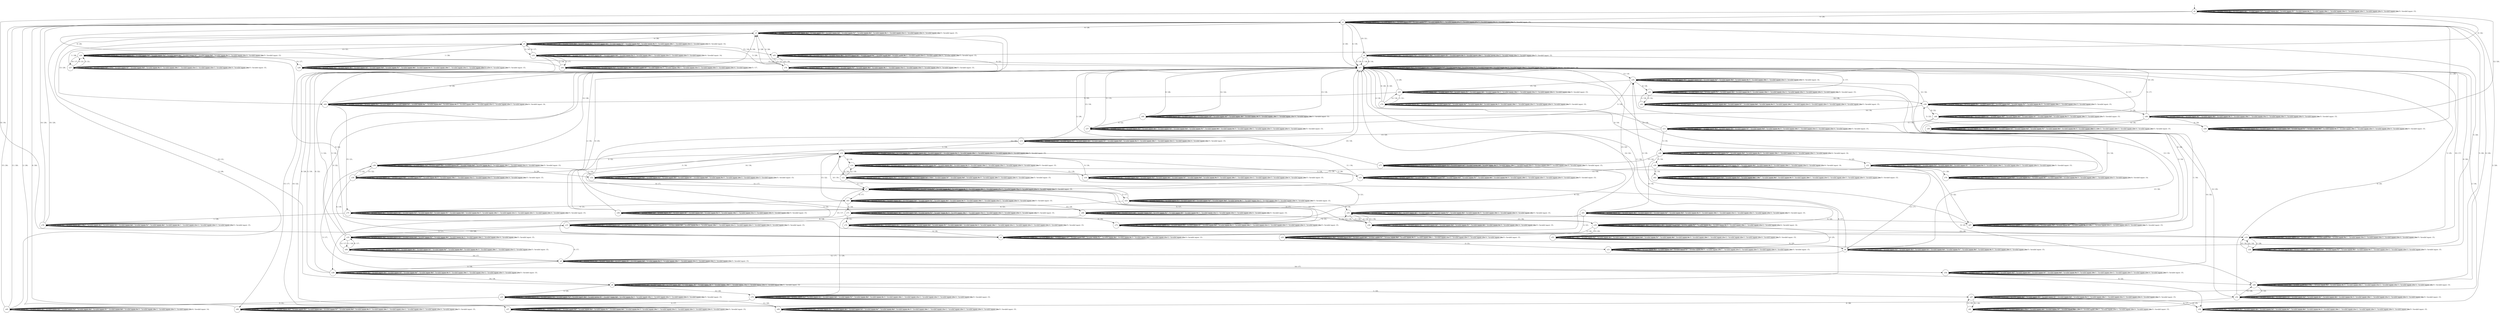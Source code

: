digraph g {
__start0 [label="" shape="none"];

	s0 [shape="circle" label="s0"];
	s1 [shape="circle" label="s1"];
	s2 [shape="circle" label="s2"];
	s3 [shape="circle" label="s3"];
	s4 [shape="circle" label="s4"];
	s5 [shape="circle" label="s5"];
	s6 [shape="circle" label="s6"];
	s7 [shape="circle" label="s7"];
	s8 [shape="circle" label="s8"];
	s9 [shape="circle" label="s9"];
	s10 [shape="circle" label="s10"];
	s11 [shape="circle" label="s11"];
	s12 [shape="circle" label="s12"];
	s13 [shape="circle" label="s13"];
	s14 [shape="circle" label="s14"];
	s15 [shape="circle" label="s15"];
	s16 [shape="circle" label="s16"];
	s17 [shape="circle" label="s17"];
	s18 [shape="circle" label="s18"];
	s19 [shape="circle" label="s19"];
	s20 [shape="circle" label="s20"];
	s21 [shape="circle" label="s21"];
	s22 [shape="circle" label="s22"];
	s23 [shape="circle" label="s23"];
	s24 [shape="circle" label="s24"];
	s25 [shape="circle" label="s25"];
	s26 [shape="circle" label="s26"];
	s27 [shape="circle" label="s27"];
	s28 [shape="circle" label="s28"];
	s29 [shape="circle" label="s29"];
	s30 [shape="circle" label="s30"];
	s31 [shape="circle" label="s31"];
	s32 [shape="circle" label="s32"];
	s33 [shape="circle" label="s33"];
	s34 [shape="circle" label="s34"];
	s35 [shape="circle" label="s35"];
	s36 [shape="circle" label="s36"];
	s37 [shape="circle" label="s37"];
	s38 [shape="circle" label="s38"];
	s39 [shape="circle" label="s39"];
	s40 [shape="circle" label="s40"];
	s41 [shape="circle" label="s41"];
	s42 [shape="circle" label="s42"];
	s43 [shape="circle" label="s43"];
	s44 [shape="circle" label="s44"];
	s45 [shape="circle" label="s45"];
	s46 [shape="circle" label="s46"];
	s47 [shape="circle" label="s47"];
	s48 [shape="circle" label="s48"];
	s49 [shape="circle" label="s49"];
	s50 [shape="circle" label="s50"];
	s51 [shape="circle" label="s51"];
	s52 [shape="circle" label="s52"];
	s53 [shape="circle" label="s53"];
	s54 [shape="circle" label="s54"];
	s55 [shape="circle" label="s55"];
	s56 [shape="circle" label="s56"];
	s57 [shape="circle" label="s57"];
	s58 [shape="circle" label="s58"];
	s59 [shape="circle" label="s59"];
	s60 [shape="circle" label="s60"];
	s61 [shape="circle" label="s61"];
	s62 [shape="circle" label="s62"];
	s63 [shape="circle" label="s63"];
	s64 [shape="circle" label="s64"];
	s65 [shape="circle" label="s65"];
	s66 [shape="circle" label="s66"];
	s67 [shape="circle" label="s67"];
	s68 [shape="circle" label="s68"];
	s69 [shape="circle" label="s69"];
	s70 [shape="circle" label="s70"];
	s71 [shape="circle" label="s71"];
	s72 [shape="circle" label="s72"];
	s73 [shape="circle" label="s73"];
	s74 [shape="circle" label="s74"];
	s75 [shape="circle" label="s75"];
	s76 [shape="circle" label="s76"];
	s77 [shape="circle" label="s77"];
	s78 [shape="circle" label="s78"];
	s79 [shape="circle" label="s79"];
	s80 [shape="circle" label="s80"];
	s81 [shape="circle" label="s81"];
	s0 -> s1 [label="0 / 20;"];
	s0 -> s0 [label="1 / Invalid input: 2;"];
	s0 -> s0 [label="2 / Invalid input: 3;"];
	s0 -> s0 [label="3 / Invalid input: 4;"];
	s0 -> s0 [label="4 / Invalid input: 5;"];
	s0 -> s0 [label="5 / Invalid input: 6;"];
	s0 -> s0 [label="6 / Invalid input: 7;"];
	s0 -> s0 [label="7 / Invalid input: 8;"];
	s0 -> s2 [label="8 / 19;"];
	s0 -> s0 [label="10 / Invalid input: 10;"];
	s0 -> s0 [label="11 / Invalid input: 11;"];
	s0 -> s0 [label="12 / Invalid input: 12;"];
	s0 -> s0 [label="13 / Invalid input: 13;"];
	s0 -> s0 [label="14 / Invalid input: 14;"];
	s0 -> s0 [label="15 / Invalid input: 15;"];
	s1 -> s1 [label="0 / Invalid input: 1;"];
	s1 -> s1 [label="1 / Invalid input: 2;"];
	s1 -> s17 [label="2 / 20;"];
	s1 -> s1 [label="3 / Invalid input: 4;"];
	s1 -> s17 [label="4 / 19;"];
	s1 -> s1 [label="5 / Invalid input: 6;"];
	s1 -> s1 [label="6 / Invalid input: 7;"];
	s1 -> s1 [label="7 / Invalid input: 8;"];
	s1 -> s3 [label="8 / 26;"];
	s1 -> s4 [label="10 / 21;"];
	s1 -> s1 [label="11 / Invalid input: 11;"];
	s1 -> s1 [label="12 / Invalid input: 12;"];
	s1 -> s1 [label="13 / Invalid input: 13;"];
	s1 -> s1 [label="14 / Invalid input: 14;"];
	s1 -> s1 [label="15 / Invalid input: 15;"];
	s2 -> s8 [label="0 / 25;"];
	s2 -> s2 [label="1 / Invalid input: 2;"];
	s2 -> s2 [label="2 / Invalid input: 3;"];
	s2 -> s2 [label="3 / Invalid input: 4;"];
	s2 -> s2 [label="4 / Invalid input: 5;"];
	s2 -> s2 [label="5 / Invalid input: 6;"];
	s2 -> s2 [label="6 / Invalid input: 7;"];
	s2 -> s2 [label="7 / Invalid input: 8;"];
	s2 -> s2 [label="8 / Invalid input: 9;"];
	s2 -> s2 [label="10 / Invalid input: 10;"];
	s2 -> s2 [label="11 / Invalid input: 11;"];
	s2 -> s2 [label="12 / Invalid input: 12;"];
	s2 -> s2 [label="13 / Invalid input: 13;"];
	s2 -> s17 [label="14 / 22;"];
	s2 -> s7 [label="15 / 17;"];
	s3 -> s5 [label="0 / 26;"];
	s3 -> s3 [label="1 / Invalid input: 2;"];
	s3 -> s3 [label="2 / Invalid input: 3;"];
	s3 -> s3 [label="3 / Invalid input: 4;"];
	s3 -> s3 [label="4 / Invalid input: 5;"];
	s3 -> s3 [label="5 / Invalid input: 6;"];
	s3 -> s3 [label="6 / Invalid input: 7;"];
	s3 -> s3 [label="7 / Invalid input: 8;"];
	s3 -> s3 [label="8 / Invalid input: 9;"];
	s3 -> s6 [label="10 / 21;"];
	s3 -> s3 [label="11 / Invalid input: 11;"];
	s3 -> s3 [label="12 / Invalid input: 12;"];
	s3 -> s64 [label="13 / 20;"];
	s3 -> s3 [label="14 / Invalid input: 14;"];
	s3 -> s3 [label="15 / Invalid input: 15;"];
	s4 -> s17 [label="0 / 18;"];
	s4 -> s17 [label="1 / 16;"];
	s4 -> s4 [label="2 / Invalid input: 3;"];
	s4 -> s4 [label="3 / Invalid input: 4;"];
	s4 -> s4 [label="4 / Invalid input: 5;"];
	s4 -> s4 [label="5 / Invalid input: 6;"];
	s4 -> s4 [label="6 / Invalid input: 7;"];
	s4 -> s4 [label="7 / Invalid input: 8;"];
	s4 -> s17 [label="8 / 16;"];
	s4 -> s4 [label="10 / Invalid input: 10;"];
	s4 -> s4 [label="11 / Invalid input: 11;"];
	s4 -> s4 [label="12 / Invalid input: 12;"];
	s4 -> s4 [label="13 / Invalid input: 13;"];
	s4 -> s34 [label="14 / 25;"];
	s4 -> s4 [label="15 / Invalid input: 15;"];
	s5 -> s33 [label="0 / 18;"];
	s5 -> s5 [label="1 / Invalid input: 2;"];
	s5 -> s5 [label="2 / Invalid input: 3;"];
	s5 -> s5 [label="3 / Invalid input: 4;"];
	s5 -> s5 [label="4 / Invalid input: 5;"];
	s5 -> s5 [label="5 / Invalid input: 6;"];
	s5 -> s5 [label="6 / Invalid input: 7;"];
	s5 -> s5 [label="7 / Invalid input: 8;"];
	s5 -> s5 [label="8 / Invalid input: 9;"];
	s5 -> s5 [label="10 / Invalid input: 10;"];
	s5 -> s5 [label="11 / Invalid input: 11;"];
	s5 -> s5 [label="12 / Invalid input: 12;"];
	s5 -> s24 [label="13 / 21;"];
	s5 -> s5 [label="14 / Invalid input: 14;"];
	s5 -> s65 [label="15 / 18;"];
	s6 -> s6 [label="0 / Invalid input: 1;"];
	s6 -> s47 [label="1 / 25;"];
	s6 -> s6 [label="2 / Invalid input: 3;"];
	s6 -> s25 [label="3 / 20;"];
	s6 -> s6 [label="4 / Invalid input: 5;"];
	s6 -> s6 [label="5 / Invalid input: 6;"];
	s6 -> s6 [label="6 / Invalid input: 7;"];
	s6 -> s6 [label="7 / Invalid input: 8;"];
	s6 -> s12 [label="8 / 17;"];
	s6 -> s6 [label="10 / Invalid input: 10;"];
	s6 -> s6 [label="11 / Invalid input: 11;"];
	s6 -> s79 [label="12 / 20;"];
	s6 -> s6 [label="13 / Invalid input: 13;"];
	s6 -> s6 [label="14 / Invalid input: 14;"];
	s6 -> s6 [label="15 / Invalid input: 15;"];
	s7 -> s7 [label="0 / Invalid input: 1;"];
	s7 -> s12 [label="1 / 16;"];
	s7 -> s7 [label="2 / Invalid input: 3;"];
	s7 -> s7 [label="3 / Invalid input: 4;"];
	s7 -> s63 [label="4 / 17;"];
	s7 -> s53 [label="5 / 17;"];
	s7 -> s7 [label="6 / Invalid input: 7;"];
	s7 -> s7 [label="7 / Invalid input: 8;"];
	s7 -> s7 [label="8 / Invalid input: 9;"];
	s7 -> s7 [label="10 / Invalid input: 10;"];
	s7 -> s7 [label="11 / Invalid input: 11;"];
	s7 -> s7 [label="12 / Invalid input: 12;"];
	s7 -> s7 [label="13 / Invalid input: 13;"];
	s7 -> s7 [label="14 / Invalid input: 14;"];
	s7 -> s7 [label="15 / Invalid input: 15;"];
	s8 -> s8 [label="0 / Invalid input: 1;"];
	s8 -> s8 [label="1 / Invalid input: 2;"];
	s8 -> s8 [label="2 / Invalid input: 3;"];
	s8 -> s8 [label="3 / Invalid input: 4;"];
	s8 -> s8 [label="4 / Invalid input: 5;"];
	s8 -> s8 [label="5 / Invalid input: 6;"];
	s8 -> s8 [label="6 / Invalid input: 7;"];
	s8 -> s8 [label="7 / Invalid input: 8;"];
	s8 -> s8 [label="8 / Invalid input: 9;"];
	s8 -> s8 [label="10 / Invalid input: 10;"];
	s8 -> s17 [label="11 / 22;"];
	s8 -> s9 [label="12 / 17;"];
	s8 -> s11 [label="13 / 20;"];
	s8 -> s8 [label="14 / Invalid input: 14;"];
	s8 -> s8 [label="15 / Invalid input: 15;"];
	s9 -> s10 [label="0 / 17;"];
	s9 -> s9 [label="1 / Invalid input: 2;"];
	s9 -> s9 [label="2 / Invalid input: 3;"];
	s9 -> s38 [label="3 / 16;"];
	s9 -> s17 [label="4 / 22;"];
	s9 -> s9 [label="5 / Invalid input: 6;"];
	s9 -> s9 [label="6 / Invalid input: 7;"];
	s9 -> s9 [label="7 / Invalid input: 8;"];
	s9 -> s9 [label="8 / Invalid input: 9;"];
	s9 -> s9 [label="10 / Invalid input: 10;"];
	s9 -> s9 [label="11 / Invalid input: 11;"];
	s9 -> s9 [label="12 / Invalid input: 12;"];
	s9 -> s9 [label="13 / Invalid input: 13;"];
	s9 -> s54 [label="14 / 17;"];
	s9 -> s9 [label="15 / Invalid input: 15;"];
	s10 -> s10 [label="0 / Invalid input: 1;"];
	s10 -> s17 [label="1 / 22;"];
	s10 -> s10 [label="2 / Invalid input: 3;"];
	s10 -> s17 [label="3 / 19;"];
	s10 -> s10 [label="4 / Invalid input: 5;"];
	s10 -> s10 [label="5 / Invalid input: 6;"];
	s10 -> s10 [label="6 / Invalid input: 7;"];
	s10 -> s10 [label="7 / Invalid input: 8;"];
	s10 -> s10 [label="8 / Invalid input: 9;"];
	s10 -> s10 [label="10 / Invalid input: 10;"];
	s10 -> s68 [label="11 / 18;"];
	s10 -> s10 [label="12 / Invalid input: 12;"];
	s10 -> s15 [label="13 / 20;"];
	s10 -> s10 [label="14 / Invalid input: 14;"];
	s10 -> s10 [label="15 / Invalid input: 15;"];
	s11 -> s11 [label="0 / Invalid input: 1;"];
	s11 -> s11 [label="1 / Invalid input: 2;"];
	s11 -> s17 [label="2 / 16;"];
	s11 -> s11 [label="3 / Invalid input: 4;"];
	s11 -> s11 [label="4 / Invalid input: 5;"];
	s11 -> s29 [label="5 / 19;"];
	s11 -> s11 [label="6 / Invalid input: 7;"];
	s11 -> s11 [label="7 / Invalid input: 8;"];
	s11 -> s11 [label="8 / Invalid input: 9;"];
	s11 -> s11 [label="10 / Invalid input: 10;"];
	s11 -> s11 [label="11 / Invalid input: 11;"];
	s11 -> s11 [label="12 / Invalid input: 12;"];
	s11 -> s13 [label="13 / 20;"];
	s11 -> s11 [label="14 / Invalid input: 14;"];
	s11 -> s11 [label="15 / Invalid input: 15;"];
	s12 -> s12 [label="0 / Invalid input: 1;"];
	s12 -> s12 [label="1 / Invalid input: 2;"];
	s12 -> s36 [label="2 / 22;"];
	s12 -> s12 [label="3 / Invalid input: 4;"];
	s12 -> s12 [label="4 / Invalid input: 5;"];
	s12 -> s12 [label="5 / Invalid input: 6;"];
	s12 -> s12 [label="6 / Invalid input: 7;"];
	s12 -> s12 [label="7 / Invalid input: 8;"];
	s12 -> s14 [label="8 / 19;"];
	s12 -> s12 [label="10 / Invalid input: 10;"];
	s12 -> s12 [label="11 / Invalid input: 11;"];
	s12 -> s12 [label="12 / Invalid input: 12;"];
	s12 -> s63 [label="13 / 22;"];
	s12 -> s12 [label="14 / Invalid input: 14;"];
	s12 -> s12 [label="15 / Invalid input: 15;"];
	s13 -> s13 [label="0 / Invalid input: 1;"];
	s13 -> s12 [label="1 / 19;"];
	s13 -> s13 [label="2 / Invalid input: 3;"];
	s13 -> s38 [label="3 / 22;"];
	s13 -> s13 [label="4 / Invalid input: 5;"];
	s13 -> s13 [label="5 / Invalid input: 6;"];
	s13 -> s13 [label="6 / Invalid input: 7;"];
	s13 -> s13 [label="7 / Invalid input: 8;"];
	s13 -> s13 [label="8 / Invalid input: 9;"];
	s13 -> s13 [label="10 / Invalid input: 10;"];
	s13 -> s13 [label="11 / Invalid input: 11;"];
	s13 -> s13 [label="12 / Invalid input: 12;"];
	s13 -> s17 [label="13 / 19;"];
	s13 -> s13 [label="14 / Invalid input: 14;"];
	s13 -> s13 [label="15 / Invalid input: 15;"];
	s14 -> s14 [label="0 / Invalid input: 1;"];
	s14 -> s14 [label="1 / Invalid input: 2;"];
	s14 -> s23 [label="2 / 26;"];
	s14 -> s14 [label="3 / Invalid input: 4;"];
	s14 -> s14 [label="4 / Invalid input: 5;"];
	s14 -> s14 [label="5 / Invalid input: 6;"];
	s14 -> s22 [label="6 / 16;"];
	s14 -> s14 [label="7 / Invalid input: 8;"];
	s14 -> s14 [label="8 / Invalid input: 9;"];
	s14 -> s14 [label="10 / Invalid input: 10;"];
	s14 -> s16 [label="11 / 19;"];
	s14 -> s14 [label="12 / Invalid input: 12;"];
	s14 -> s14 [label="13 / Invalid input: 13;"];
	s14 -> s14 [label="14 / Invalid input: 14;"];
	s14 -> s14 [label="15 / Invalid input: 15;"];
	s15 -> s15 [label="0 / Invalid input: 1;"];
	s15 -> s15 [label="1 / Invalid input: 2;"];
	s15 -> s10 [label="2 / 17;"];
	s15 -> s15 [label="3 / Invalid input: 4;"];
	s15 -> s15 [label="4 / Invalid input: 5;"];
	s15 -> s15 [label="5 / Invalid input: 6;"];
	s15 -> s15 [label="6 / Invalid input: 7;"];
	s15 -> s15 [label="7 / Invalid input: 8;"];
	s15 -> s15 [label="8 / Invalid input: 9;"];
	s15 -> s15 [label="10 / Invalid input: 10;"];
	s15 -> s15 [label="11 / Invalid input: 11;"];
	s15 -> s15 [label="12 / Invalid input: 12;"];
	s15 -> s15 [label="13 / Invalid input: 13;"];
	s15 -> s15 [label="14 / Invalid input: 14;"];
	s15 -> s15 [label="15 / Invalid input: 15;"];
	s16 -> s12 [label="0 / 16;"];
	s16 -> s16 [label="1 / Invalid input: 2;"];
	s16 -> s16 [label="2 / Invalid input: 3;"];
	s16 -> s16 [label="3 / Invalid input: 4;"];
	s16 -> s16 [label="4 / Invalid input: 5;"];
	s16 -> s16 [label="5 / Invalid input: 6;"];
	s16 -> s16 [label="6 / Invalid input: 7;"];
	s16 -> s16 [label="7 / Invalid input: 8;"];
	s16 -> s16 [label="8 / Invalid input: 9;"];
	s16 -> s16 [label="10 / Invalid input: 10;"];
	s16 -> s16 [label="11 / Invalid input: 11;"];
	s16 -> s16 [label="12 / Invalid input: 12;"];
	s16 -> s16 [label="13 / Invalid input: 13;"];
	s16 -> s16 [label="14 / Invalid input: 14;"];
	s16 -> s16 [label="15 / Invalid input: 15;"];
	s17 -> s17 [label="0 / Invalid input: 1;"];
	s17 -> s17 [label="1 / Invalid input: 2;"];
	s17 -> s17 [label="2 / Invalid input: 3;"];
	s17 -> s17 [label="3 / Invalid input: 4;"];
	s17 -> s17 [label="4 / Invalid input: 5;"];
	s17 -> s17 [label="5 / Invalid input: 6;"];
	s17 -> s17 [label="6 / Invalid input: 7;"];
	s17 -> s17 [label="7 / Invalid input: 8;"];
	s17 -> s17 [label="8 / Invalid input: 9;"];
	s17 -> s17 [label="10 / Invalid input: 10;"];
	s17 -> s17 [label="11 / Invalid input: 11;"];
	s17 -> s17 [label="12 / Invalid input: 12;"];
	s17 -> s35 [label="13 / 19;"];
	s17 -> s17 [label="14 / Invalid input: 14;"];
	s17 -> s18 [label="15 / 25;"];
	s18 -> s18 [label="0 / Invalid input: 1;"];
	s18 -> s18 [label="1 / Invalid input: 2;"];
	s18 -> s20 [label="2 / 19;"];
	s18 -> s18 [label="3 / Invalid input: 4;"];
	s18 -> s18 [label="4 / Invalid input: 5;"];
	s18 -> s18 [label="5 / Invalid input: 6;"];
	s18 -> s18 [label="6 / Invalid input: 7;"];
	s18 -> s18 [label="7 / Invalid input: 8;"];
	s18 -> s18 [label="8 / Invalid input: 9;"];
	s18 -> s18 [label="10 / Invalid input: 10;"];
	s18 -> s18 [label="11 / Invalid input: 11;"];
	s18 -> s18 [label="12 / Invalid input: 12;"];
	s18 -> s19 [label="13 / 18;"];
	s18 -> s18 [label="14 / Invalid input: 14;"];
	s18 -> s51 [label="15 / 25;"];
	s19 -> s24 [label="0 / 22;"];
	s19 -> s19 [label="1 / Invalid input: 2;"];
	s19 -> s19 [label="2 / Invalid input: 3;"];
	s19 -> s28 [label="3 / 26;"];
	s19 -> s19 [label="4 / Invalid input: 5;"];
	s19 -> s17 [label="5 / 25;"];
	s19 -> s19 [label="6 / Invalid input: 7;"];
	s19 -> s19 [label="7 / Invalid input: 8;"];
	s19 -> s19 [label="8 / Invalid input: 9;"];
	s19 -> s17 [label="10 / 17;"];
	s19 -> s19 [label="11 / Invalid input: 11;"];
	s19 -> s19 [label="12 / Invalid input: 12;"];
	s19 -> s19 [label="13 / Invalid input: 13;"];
	s19 -> s19 [label="14 / Invalid input: 14;"];
	s19 -> s19 [label="15 / Invalid input: 15;"];
	s20 -> s20 [label="0 / Invalid input: 1;"];
	s20 -> s20 [label="1 / Invalid input: 2;"];
	s20 -> s21 [label="2 / 21;"];
	s20 -> s20 [label="3 / Invalid input: 4;"];
	s20 -> s20 [label="4 / Invalid input: 5;"];
	s20 -> s20 [label="5 / Invalid input: 6;"];
	s20 -> s20 [label="6 / Invalid input: 7;"];
	s20 -> s20 [label="7 / Invalid input: 8;"];
	s20 -> s20 [label="8 / Invalid input: 9;"];
	s20 -> s20 [label="10 / Invalid input: 10;"];
	s20 -> s20 [label="11 / Invalid input: 11;"];
	s20 -> s20 [label="12 / Invalid input: 12;"];
	s20 -> s20 [label="13 / Invalid input: 13;"];
	s20 -> s20 [label="14 / Invalid input: 14;"];
	s20 -> s20 [label="15 / Invalid input: 15;"];
	s21 -> s21 [label="0 / Invalid input: 1;"];
	s21 -> s21 [label="1 / 21;"];
	s21 -> s21 [label="2 / 21;"];
	s21 -> s21 [label="3 / Invalid input: 4;"];
	s21 -> s21 [label="4 / Invalid input: 5;"];
	s21 -> s1 [label="5 / 20;"];
	s21 -> s21 [label="6 / Invalid input: 7;"];
	s21 -> s21 [label="7 / Invalid input: 8;"];
	s21 -> s18 [label="8 / 25;"];
	s21 -> s21 [label="10 / Invalid input: 10;"];
	s21 -> s21 [label="11 / Invalid input: 11;"];
	s21 -> s21 [label="12 / Invalid input: 12;"];
	s21 -> s21 [label="13 / Invalid input: 13;"];
	s21 -> s21 [label="14 / Invalid input: 14;"];
	s21 -> s21 [label="15 / Invalid input: 15;"];
	s22 -> s22 [label="0 / Invalid input: 1;"];
	s22 -> s22 [label="1 / Invalid input: 2;"];
	s22 -> s22 [label="2 / Invalid input: 3;"];
	s22 -> s22 [label="3 / Invalid input: 4;"];
	s22 -> s22 [label="4 / Invalid input: 5;"];
	s22 -> s22 [label="5 / 16;"];
	s22 -> s22 [label="6 / Invalid input: 7;"];
	s22 -> s22 [label="7 / Invalid input: 8;"];
	s22 -> s22 [label="8 / Invalid input: 9;"];
	s22 -> s22 [label="10 / Invalid input: 10;"];
	s22 -> s7 [label="11 / 17;"];
	s22 -> s14 [label="12 / 19;"];
	s22 -> s22 [label="13 / Invalid input: 13;"];
	s22 -> s22 [label="14 / Invalid input: 14;"];
	s22 -> s22 [label="15 / Invalid input: 15;"];
	s23 -> s23 [label="0 / Invalid input: 1;"];
	s23 -> s23 [label="1 / Invalid input: 2;"];
	s23 -> s23 [label="2 / Invalid input: 3;"];
	s23 -> s23 [label="3 / Invalid input: 4;"];
	s23 -> s23 [label="4 / Invalid input: 5;"];
	s23 -> s23 [label="5 / Invalid input: 6;"];
	s23 -> s23 [label="6 / Invalid input: 7;"];
	s23 -> s23 [label="7 / Invalid input: 8;"];
	s23 -> s23 [label="8 / Invalid input: 9;"];
	s23 -> s23 [label="10 / Invalid input: 10;"];
	s23 -> s12 [label="11 / 16;"];
	s23 -> s23 [label="12 / Invalid input: 12;"];
	s23 -> s23 [label="13 / Invalid input: 13;"];
	s23 -> s23 [label="14 / Invalid input: 14;"];
	s23 -> s23 [label="15 / Invalid input: 15;"];
	s24 -> s24 [label="0 / Invalid input: 1;"];
	s24 -> s24 [label="1 / Invalid input: 2;"];
	s24 -> s24 [label="2 / Invalid input: 3;"];
	s24 -> s24 [label="3 / Invalid input: 4;"];
	s24 -> s24 [label="4 / Invalid input: 5;"];
	s24 -> s24 [label="5 / Invalid input: 6;"];
	s24 -> s24 [label="6 / Invalid input: 7;"];
	s24 -> s24 [label="7 / Invalid input: 8;"];
	s24 -> s24 [label="8 / Invalid input: 9;"];
	s24 -> s27 [label="10 / 17;"];
	s24 -> s17 [label="11 / 25;"];
	s24 -> s24 [label="12 / Invalid input: 12;"];
	s24 -> s26 [label="13 / 17;"];
	s24 -> s24 [label="14 / Invalid input: 14;"];
	s24 -> s24 [label="15 / Invalid input: 15;"];
	s25 -> s25 [label="0 / Invalid input: 1;"];
	s25 -> s25 [label="1 / Invalid input: 2;"];
	s25 -> s25 [label="2 / Invalid input: 3;"];
	s25 -> s45 [label="3 / 21;"];
	s25 -> s25 [label="4 / Invalid input: 5;"];
	s25 -> s25 [label="5 / Invalid input: 6;"];
	s25 -> s25 [label="6 / Invalid input: 7;"];
	s25 -> s25 [label="7 / Invalid input: 8;"];
	s25 -> s25 [label="8 / Invalid input: 9;"];
	s25 -> s25 [label="10 / Invalid input: 10;"];
	s25 -> s69 [label="11 / 20;"];
	s25 -> s25 [label="12 / Invalid input: 12;"];
	s25 -> s25 [label="13 / Invalid input: 13;"];
	s25 -> s25 [label="14 / Invalid input: 14;"];
	s25 -> s25 [label="15 / Invalid input: 15;"];
	s26 -> s26 [label="0 / Invalid input: 1;"];
	s26 -> s5 [label="1 / 26;"];
	s26 -> s26 [label="2 / Invalid input: 3;"];
	s26 -> s26 [label="3 / Invalid input: 4;"];
	s26 -> s26 [label="4 / Invalid input: 5;"];
	s26 -> s26 [label="5 / Invalid input: 6;"];
	s26 -> s26 [label="6 / Invalid input: 7;"];
	s26 -> s26 [label="7 / Invalid input: 8;"];
	s26 -> s26 [label="8 / Invalid input: 9;"];
	s26 -> s26 [label="10 / Invalid input: 10;"];
	s26 -> s26 [label="11 / Invalid input: 11;"];
	s26 -> s26 [label="12 / Invalid input: 12;"];
	s26 -> s26 [label="13 / 17;"];
	s26 -> s26 [label="14 / Invalid input: 14;"];
	s26 -> s26 [label="15 / Invalid input: 15;"];
	s27 -> s24 [label="0 / 21;"];
	s27 -> s5 [label="1 / 26;"];
	s27 -> s27 [label="2 / Invalid input: 3;"];
	s27 -> s24 [label="3 / 21;"];
	s27 -> s27 [label="4 / Invalid input: 5;"];
	s27 -> s27 [label="5 / 17;"];
	s27 -> s27 [label="6 / Invalid input: 7;"];
	s27 -> s27 [label="7 / Invalid input: 8;"];
	s27 -> s27 [label="8 / Invalid input: 9;"];
	s27 -> s27 [label="10 / Invalid input: 10;"];
	s27 -> s27 [label="11 / Invalid input: 11;"];
	s27 -> s27 [label="12 / Invalid input: 12;"];
	s27 -> s27 [label="13 / Invalid input: 13;"];
	s27 -> s27 [label="14 / Invalid input: 14;"];
	s27 -> s27 [label="15 / Invalid input: 15;"];
	s28 -> s17 [label="0 / 20;"];
	s28 -> s28 [label="1 / Invalid input: 2;"];
	s28 -> s28 [label="2 / 26;"];
	s28 -> s28 [label="3 / Invalid input: 4;"];
	s28 -> s28 [label="4 / Invalid input: 5;"];
	s28 -> s28 [label="5 / Invalid input: 6;"];
	s28 -> s28 [label="6 / Invalid input: 7;"];
	s28 -> s28 [label="7 / Invalid input: 8;"];
	s28 -> s28 [label="8 / Invalid input: 9;"];
	s28 -> s19 [label="10 / 18;"];
	s28 -> s28 [label="11 / Invalid input: 11;"];
	s28 -> s28 [label="12 / Invalid input: 12;"];
	s28 -> s28 [label="13 / Invalid input: 13;"];
	s28 -> s19 [label="14 / 18;"];
	s28 -> s28 [label="15 / Invalid input: 15;"];
	s29 -> s61 [label="0 / 18;"];
	s29 -> s29 [label="1 / Invalid input: 2;"];
	s29 -> s29 [label="2 / Invalid input: 3;"];
	s29 -> s31 [label="3 / 25;"];
	s29 -> s29 [label="4 / Invalid input: 5;"];
	s29 -> s30 [label="5 / 19;"];
	s29 -> s29 [label="6 / Invalid input: 7;"];
	s29 -> s29 [label="7 / Invalid input: 8;"];
	s29 -> s29 [label="8 / Invalid input: 9;"];
	s29 -> s29 [label="10 / Invalid input: 10;"];
	s29 -> s29 [label="11 / Invalid input: 11;"];
	s29 -> s29 [label="12 / Invalid input: 12;"];
	s29 -> s29 [label="13 / Invalid input: 13;"];
	s29 -> s29 [label="14 / Invalid input: 14;"];
	s29 -> s77 [label="15 / 22;"];
	s30 -> s62 [label="0 / 19;"];
	s30 -> s30 [label="1 / Invalid input: 2;"];
	s30 -> s30 [label="2 / Invalid input: 3;"];
	s30 -> s30 [label="3 / Invalid input: 4;"];
	s30 -> s30 [label="4 / Invalid input: 5;"];
	s30 -> s67 [label="5 / 22;"];
	s30 -> s30 [label="6 / Invalid input: 7;"];
	s30 -> s30 [label="7 / Invalid input: 8;"];
	s30 -> s30 [label="8 / Invalid input: 9;"];
	s30 -> s30 [label="10 / Invalid input: 10;"];
	s30 -> s30 [label="11 / Invalid input: 11;"];
	s30 -> s30 [label="12 / Invalid input: 12;"];
	s30 -> s8 [label="13 / 17;"];
	s30 -> s30 [label="14 / Invalid input: 14;"];
	s30 -> s23 [label="15 / 16;"];
	s31 -> s31 [label="0 / Invalid input: 1;"];
	s31 -> s31 [label="1 / Invalid input: 2;"];
	s31 -> s31 [label="2 / Invalid input: 3;"];
	s31 -> s32 [label="3 / 19;"];
	s31 -> s31 [label="4 / Invalid input: 5;"];
	s31 -> s31 [label="5 / Invalid input: 6;"];
	s31 -> s31 [label="6 / Invalid input: 7;"];
	s31 -> s31 [label="7 / Invalid input: 8;"];
	s31 -> s40 [label="8 / 25;"];
	s31 -> s31 [label="10 / Invalid input: 10;"];
	s31 -> s70 [label="11 / 26;"];
	s31 -> s31 [label="12 / Invalid input: 12;"];
	s31 -> s31 [label="13 / Invalid input: 13;"];
	s31 -> s31 [label="14 / Invalid input: 14;"];
	s31 -> s31 [label="15 / Invalid input: 15;"];
	s32 -> s32 [label="0 / Invalid input: 1;"];
	s32 -> s36 [label="1 / 22;"];
	s32 -> s32 [label="2 / Invalid input: 3;"];
	s32 -> s32 [label="3 / Invalid input: 4;"];
	s32 -> s32 [label="4 / Invalid input: 5;"];
	s32 -> s32 [label="5 / Invalid input: 6;"];
	s32 -> s32 [label="6 / Invalid input: 7;"];
	s32 -> s32 [label="7 / Invalid input: 8;"];
	s32 -> s32 [label="8 / Invalid input: 9;"];
	s32 -> s32 [label="10 / Invalid input: 10;"];
	s32 -> s7 [label="11 / 17;"];
	s32 -> s32 [label="12 / Invalid input: 12;"];
	s32 -> s32 [label="13 / Invalid input: 13;"];
	s32 -> s12 [label="14 / 16;"];
	s32 -> s32 [label="15 / Invalid input: 15;"];
	s33 -> s33 [label="0 / Invalid input: 1;"];
	s33 -> s33 [label="1 / Invalid input: 2;"];
	s33 -> s33 [label="2 / Invalid input: 3;"];
	s33 -> s44 [label="3 / 17;"];
	s33 -> s17 [label="4 / 21;"];
	s33 -> s33 [label="5 / Invalid input: 6;"];
	s33 -> s5 [label="6 / 17;"];
	s33 -> s33 [label="7 / Invalid input: 8;"];
	s33 -> s33 [label="8 / Invalid input: 9;"];
	s33 -> s33 [label="10 / Invalid input: 10;"];
	s33 -> s33 [label="11 / Invalid input: 11;"];
	s33 -> s33 [label="12 / Invalid input: 12;"];
	s33 -> s33 [label="13 / Invalid input: 13;"];
	s33 -> s33 [label="14 / Invalid input: 14;"];
	s33 -> s80 [label="15 / 17;"];
	s34 -> s34 [label="0 / Invalid input: 1;"];
	s34 -> s34 [label="1 / Invalid input: 2;"];
	s34 -> s34 [label="2 / Invalid input: 3;"];
	s34 -> s48 [label="3 / 16;"];
	s34 -> s34 [label="4 / Invalid input: 5;"];
	s34 -> s34 [label="5 / Invalid input: 6;"];
	s34 -> s34 [label="6 / Invalid input: 7;"];
	s34 -> s34 [label="7 / Invalid input: 8;"];
	s34 -> s46 [label="8 / 22;"];
	s34 -> s34 [label="10 / Invalid input: 10;"];
	s34 -> s34 [label="11 / Invalid input: 11;"];
	s34 -> s35 [label="12 / 16;"];
	s34 -> s34 [label="13 / Invalid input: 13;"];
	s34 -> s60 [label="14 / 16;"];
	s34 -> s34 [label="15 / Invalid input: 15;"];
	s35 -> s35 [label="0 / Invalid input: 1;"];
	s35 -> s35 [label="1 / Invalid input: 2;"];
	s35 -> s35 [label="2 / Invalid input: 3;"];
	s35 -> s37 [label="3 / 18;"];
	s35 -> s35 [label="4 / Invalid input: 5;"];
	s35 -> s35 [label="5 / Invalid input: 6;"];
	s35 -> s41 [label="6 / 18;"];
	s35 -> s35 [label="7 / Invalid input: 8;"];
	s35 -> s35 [label="8 / Invalid input: 9;"];
	s35 -> s35 [label="10 / Invalid input: 10;"];
	s35 -> s35 [label="11 / Invalid input: 11;"];
	s35 -> s52 [label="12 / 25;"];
	s35 -> s35 [label="13 / Invalid input: 13;"];
	s35 -> s35 [label="14 / Invalid input: 14;"];
	s35 -> s43 [label="15 / 16;"];
	s36 -> s36 [label="0 / Invalid input: 1;"];
	s36 -> s36 [label="1 / Invalid input: 2;"];
	s36 -> s36 [label="2 / Invalid input: 3;"];
	s36 -> s32 [label="3 / 20;"];
	s36 -> s36 [label="4 / Invalid input: 5;"];
	s36 -> s59 [label="5 / 17;"];
	s36 -> s36 [label="6 / Invalid input: 7;"];
	s36 -> s36 [label="7 / Invalid input: 8;"];
	s36 -> s36 [label="8 / Invalid input: 9;"];
	s36 -> s36 [label="10 / Invalid input: 10;"];
	s36 -> s36 [label="11 / Invalid input: 11;"];
	s36 -> s3 [label="12 / 26;"];
	s36 -> s39 [label="13 / 22;"];
	s36 -> s36 [label="14 / Invalid input: 14;"];
	s36 -> s36 [label="15 / Invalid input: 15;"];
	s37 -> s37 [label="0 / Invalid input: 1;"];
	s37 -> s37 [label="1 / Invalid input: 2;"];
	s37 -> s37 [label="2 / Invalid input: 3;"];
	s37 -> s37 [label="3 / Invalid input: 4;"];
	s37 -> s37 [label="4 / Invalid input: 5;"];
	s37 -> s37 [label="5 / Invalid input: 6;"];
	s37 -> s37 [label="6 / Invalid input: 7;"];
	s37 -> s37 [label="7 / Invalid input: 8;"];
	s37 -> s37 [label="8 / Invalid input: 9;"];
	s37 -> s37 [label="10 / Invalid input: 10;"];
	s37 -> s17 [label="11 / 21;"];
	s37 -> s37 [label="12 / Invalid input: 12;"];
	s37 -> s37 [label="13 / Invalid input: 13;"];
	s37 -> s37 [label="14 / Invalid input: 14;"];
	s37 -> s37 [label="15 / Invalid input: 15;"];
	s38 -> s38 [label="0 / Invalid input: 1;"];
	s38 -> s38 [label="1 / Invalid input: 2;"];
	s38 -> s38 [label="2 / Invalid input: 3;"];
	s38 -> s17 [label="3 / 19;"];
	s38 -> s38 [label="4 / Invalid input: 5;"];
	s38 -> s38 [label="5 / Invalid input: 6;"];
	s38 -> s17 [label="6 / 22;"];
	s38 -> s38 [label="7 / Invalid input: 8;"];
	s38 -> s38 [label="8 / Invalid input: 9;"];
	s38 -> s38 [label="10 / Invalid input: 10;"];
	s38 -> s38 [label="11 / Invalid input: 11;"];
	s38 -> s38 [label="12 / Invalid input: 12;"];
	s38 -> s38 [label="13 / Invalid input: 13;"];
	s38 -> s6 [label="14 / 18;"];
	s38 -> s38 [label="15 / Invalid input: 15;"];
	s39 -> s39 [label="0 / Invalid input: 1;"];
	s39 -> s36 [label="1 / 22;"];
	s39 -> s39 [label="2 / Invalid input: 3;"];
	s39 -> s12 [label="3 / 16;"];
	s39 -> s2 [label="4 / 19;"];
	s39 -> s39 [label="5 / Invalid input: 6;"];
	s39 -> s39 [label="6 / Invalid input: 7;"];
	s39 -> s39 [label="7 / Invalid input: 8;"];
	s39 -> s7 [label="8 / 17;"];
	s39 -> s39 [label="10 / Invalid input: 10;"];
	s39 -> s39 [label="11 / Invalid input: 11;"];
	s39 -> s39 [label="12 / Invalid input: 12;"];
	s39 -> s39 [label="13 / Invalid input: 13;"];
	s39 -> s39 [label="14 / Invalid input: 14;"];
	s39 -> s39 [label="15 / Invalid input: 15;"];
	s40 -> s40 [label="0 / Invalid input: 1;"];
	s40 -> s40 [label="1 / Invalid input: 2;"];
	s40 -> s40 [label="2 / Invalid input: 3;"];
	s40 -> s52 [label="3 / 25;"];
	s40 -> s40 [label="4 / 26;"];
	s40 -> s1 [label="5 / 20;"];
	s40 -> s1 [label="6 / 20;"];
	s40 -> s40 [label="7 / Invalid input: 8;"];
	s40 -> s40 [label="8 / Invalid input: 9;"];
	s40 -> s40 [label="10 / Invalid input: 10;"];
	s40 -> s40 [label="11 / Invalid input: 11;"];
	s40 -> s40 [label="12 / Invalid input: 12;"];
	s40 -> s40 [label="13 / Invalid input: 13;"];
	s40 -> s40 [label="14 / Invalid input: 14;"];
	s40 -> s40 [label="15 / Invalid input: 15;"];
	s41 -> s42 [label="0 / 22;"];
	s41 -> s17 [label="1 / 17;"];
	s41 -> s41 [label="2 / Invalid input: 3;"];
	s41 -> s67 [label="3 / 18;"];
	s41 -> s41 [label="4 / Invalid input: 5;"];
	s41 -> s41 [label="5 / Invalid input: 6;"];
	s41 -> s41 [label="6 / Invalid input: 7;"];
	s41 -> s41 [label="7 / Invalid input: 8;"];
	s41 -> s41 [label="8 / Invalid input: 9;"];
	s41 -> s41 [label="10 / Invalid input: 10;"];
	s41 -> s41 [label="11 / Invalid input: 11;"];
	s41 -> s41 [label="12 / Invalid input: 12;"];
	s41 -> s41 [label="13 / Invalid input: 13;"];
	s41 -> s41 [label="14 / Invalid input: 14;"];
	s41 -> s41 [label="15 / Invalid input: 15;"];
	s42 -> s42 [label="0 / Invalid input: 1;"];
	s42 -> s42 [label="1 / Invalid input: 2;"];
	s42 -> s41 [label="2 / 18;"];
	s42 -> s42 [label="3 / Invalid input: 4;"];
	s42 -> s42 [label="4 / Invalid input: 5;"];
	s42 -> s42 [label="5 / Invalid input: 6;"];
	s42 -> s42 [label="6 / Invalid input: 7;"];
	s42 -> s42 [label="7 / Invalid input: 8;"];
	s42 -> s42 [label="8 / Invalid input: 9;"];
	s42 -> s42 [label="10 / Invalid input: 10;"];
	s42 -> s42 [label="11 / Invalid input: 11;"];
	s42 -> s42 [label="12 / Invalid input: 12;"];
	s42 -> s42 [label="13 / Invalid input: 13;"];
	s42 -> s42 [label="14 / Invalid input: 14;"];
	s42 -> s42 [label="15 / Invalid input: 15;"];
	s43 -> s43 [label="0 / Invalid input: 1;"];
	s43 -> s74 [label="1 / 21;"];
	s43 -> s17 [label="2 / 20;"];
	s43 -> s43 [label="3 / Invalid input: 4;"];
	s43 -> s43 [label="4 / Invalid input: 5;"];
	s43 -> s64 [label="5 / 25;"];
	s43 -> s43 [label="6 / Invalid input: 7;"];
	s43 -> s43 [label="7 / Invalid input: 8;"];
	s43 -> s43 [label="8 / Invalid input: 9;"];
	s43 -> s43 [label="10 / Invalid input: 10;"];
	s43 -> s43 [label="11 / Invalid input: 11;"];
	s43 -> s34 [label="12 / 16;"];
	s43 -> s43 [label="13 / Invalid input: 13;"];
	s43 -> s43 [label="14 / Invalid input: 14;"];
	s43 -> s43 [label="15 / Invalid input: 15;"];
	s44 -> s3 [label="0 / 26;"];
	s44 -> s44 [label="1 / Invalid input: 2;"];
	s44 -> s33 [label="2 / 18;"];
	s44 -> s44 [label="3 / Invalid input: 4;"];
	s44 -> s44 [label="4 / Invalid input: 5;"];
	s44 -> s44 [label="5 / Invalid input: 6;"];
	s44 -> s44 [label="6 / Invalid input: 7;"];
	s44 -> s44 [label="7 / Invalid input: 8;"];
	s44 -> s1 [label="8 / 20;"];
	s44 -> s44 [label="10 / Invalid input: 10;"];
	s44 -> s44 [label="11 / Invalid input: 11;"];
	s44 -> s44 [label="12 / Invalid input: 12;"];
	s44 -> s44 [label="13 / Invalid input: 13;"];
	s44 -> s44 [label="14 / Invalid input: 14;"];
	s44 -> s44 [label="15 / 17;"];
	s45 -> s45 [label="0 / Invalid input: 1;"];
	s45 -> s45 [label="1 / Invalid input: 2;"];
	s45 -> s45 [label="2 / Invalid input: 3;"];
	s45 -> s3 [label="3 / 26;"];
	s45 -> s45 [label="4 / Invalid input: 5;"];
	s45 -> s45 [label="5 / Invalid input: 6;"];
	s45 -> s45 [label="6 / Invalid input: 7;"];
	s45 -> s45 [label="7 / Invalid input: 8;"];
	s45 -> s45 [label="8 / Invalid input: 9;"];
	s45 -> s45 [label="10 / Invalid input: 10;"];
	s45 -> s1 [label="11 / 20;"];
	s45 -> s45 [label="12 / Invalid input: 12;"];
	s45 -> s45 [label="13 / Invalid input: 13;"];
	s45 -> s45 [label="14 / Invalid input: 14;"];
	s45 -> s1 [label="15 / 20;"];
	s46 -> s46 [label="0 / Invalid input: 1;"];
	s46 -> s46 [label="1 / Invalid input: 2;"];
	s46 -> s46 [label="2 / Invalid input: 3;"];
	s46 -> s46 [label="3 / Invalid input: 4;"];
	s46 -> s17 [label="4 / 17;"];
	s46 -> s46 [label="5 / Invalid input: 6;"];
	s46 -> s46 [label="6 / Invalid input: 7;"];
	s46 -> s46 [label="7 / Invalid input: 8;"];
	s46 -> s46 [label="8 / Invalid input: 9;"];
	s46 -> s46 [label="10 / Invalid input: 10;"];
	s46 -> s11 [label="11 / 16;"];
	s46 -> s0 [label="12 / 20;"];
	s46 -> s46 [label="13 / Invalid input: 13;"];
	s46 -> s54 [label="14 / 22;"];
	s46 -> s46 [label="15 / Invalid input: 15;"];
	s47 -> s47 [label="0 / Invalid input: 1;"];
	s47 -> s47 [label="1 / Invalid input: 2;"];
	s47 -> s17 [label="2 / 16;"];
	s47 -> s47 [label="3 / Invalid input: 4;"];
	s47 -> s59 [label="4 / 17;"];
	s47 -> s47 [label="5 / Invalid input: 6;"];
	s47 -> s47 [label="6 / Invalid input: 7;"];
	s47 -> s47 [label="7 / Invalid input: 8;"];
	s47 -> s47 [label="8 / Invalid input: 9;"];
	s47 -> s47 [label="10 / Invalid input: 10;"];
	s47 -> s47 [label="11 / Invalid input: 11;"];
	s47 -> s81 [label="12 / 20;"];
	s47 -> s47 [label="13 / Invalid input: 13;"];
	s47 -> s47 [label="14 / Invalid input: 14;"];
	s47 -> s47 [label="15 / Invalid input: 15;"];
	s48 -> s48 [label="0 / Invalid input: 1;"];
	s48 -> s2 [label="1 / 16;"];
	s48 -> s48 [label="2 / Invalid input: 3;"];
	s48 -> s48 [label="3 / Invalid input: 4;"];
	s48 -> s50 [label="4 / 18;"];
	s48 -> s17 [label="5 / 17;"];
	s48 -> s49 [label="6 / 19;"];
	s48 -> s48 [label="7 / Invalid input: 8;"];
	s48 -> s48 [label="8 / Invalid input: 9;"];
	s48 -> s48 [label="10 / Invalid input: 10;"];
	s48 -> s48 [label="11 / Invalid input: 11;"];
	s48 -> s48 [label="12 / Invalid input: 12;"];
	s48 -> s48 [label="13 / Invalid input: 13;"];
	s48 -> s48 [label="14 / Invalid input: 14;"];
	s48 -> s48 [label="15 / Invalid input: 15;"];
	s49 -> s49 [label="0 / Invalid input: 1;"];
	s49 -> s49 [label="1 / Invalid input: 2;"];
	s49 -> s49 [label="2 / Invalid input: 3;"];
	s49 -> s49 [label="3 / Invalid input: 4;"];
	s49 -> s49 [label="4 / Invalid input: 5;"];
	s49 -> s49 [label="5 / Invalid input: 6;"];
	s49 -> s49 [label="6 / Invalid input: 7;"];
	s49 -> s49 [label="7 / Invalid input: 8;"];
	s49 -> s49 [label="8 / Invalid input: 9;"];
	s49 -> s49 [label="10 / Invalid input: 10;"];
	s49 -> s49 [label="11 / 19;"];
	s49 -> s49 [label="12 / Invalid input: 12;"];
	s49 -> s49 [label="13 / Invalid input: 13;"];
	s49 -> s49 [label="14 / Invalid input: 14;"];
	s49 -> s49 [label="15 / Invalid input: 15;"];
	s50 -> s50 [label="0 / Invalid input: 1;"];
	s50 -> s50 [label="1 / Invalid input: 2;"];
	s50 -> s50 [label="2 / Invalid input: 3;"];
	s50 -> s50 [label="3 / Invalid input: 4;"];
	s50 -> s50 [label="4 / Invalid input: 5;"];
	s50 -> s34 [label="5 / 25;"];
	s50 -> s50 [label="6 / Invalid input: 7;"];
	s50 -> s50 [label="7 / Invalid input: 8;"];
	s50 -> s50 [label="8 / Invalid input: 9;"];
	s50 -> s50 [label="10 / Invalid input: 10;"];
	s50 -> s1 [label="11 / 20;"];
	s50 -> s50 [label="12 / Invalid input: 12;"];
	s50 -> s50 [label="13 / Invalid input: 13;"];
	s50 -> s50 [label="14 / Invalid input: 14;"];
	s50 -> s50 [label="15 / Invalid input: 15;"];
	s51 -> s51 [label="0 / Invalid input: 1;"];
	s51 -> s51 [label="1 / 16;"];
	s51 -> s51 [label="2 / Invalid input: 3;"];
	s51 -> s51 [label="3 / Invalid input: 4;"];
	s51 -> s51 [label="4 / Invalid input: 5;"];
	s51 -> s51 [label="5 / Invalid input: 6;"];
	s51 -> s51 [label="6 / Invalid input: 7;"];
	s51 -> s51 [label="7 / Invalid input: 8;"];
	s51 -> s51 [label="8 / Invalid input: 9;"];
	s51 -> s51 [label="10 / Invalid input: 10;"];
	s51 -> s51 [label="11 / Invalid input: 11;"];
	s51 -> s51 [label="12 / Invalid input: 12;"];
	s51 -> s51 [label="13 / Invalid input: 13;"];
	s51 -> s51 [label="14 / Invalid input: 14;"];
	s51 -> s51 [label="15 / Invalid input: 15;"];
	s52 -> s52 [label="0 / Invalid input: 1;"];
	s52 -> s52 [label="1 / Invalid input: 2;"];
	s52 -> s52 [label="2 / Invalid input: 3;"];
	s52 -> s52 [label="3 / Invalid input: 4;"];
	s52 -> s57 [label="4 / 26;"];
	s52 -> s52 [label="5 / Invalid input: 6;"];
	s52 -> s17 [label="6 / 20;"];
	s52 -> s52 [label="7 / Invalid input: 8;"];
	s52 -> s52 [label="8 / Invalid input: 9;"];
	s52 -> s52 [label="10 / Invalid input: 10;"];
	s52 -> s52 [label="11 / Invalid input: 11;"];
	s52 -> s52 [label="12 / Invalid input: 12;"];
	s52 -> s40 [label="13 / 26;"];
	s52 -> s52 [label="14 / Invalid input: 14;"];
	s52 -> s52 [label="15 / Invalid input: 15;"];
	s53 -> s53 [label="0 / Invalid input: 1;"];
	s53 -> s53 [label="1 / Invalid input: 2;"];
	s53 -> s53 [label="2 / Invalid input: 3;"];
	s53 -> s53 [label="3 / Invalid input: 4;"];
	s53 -> s58 [label="4 / 21;"];
	s53 -> s53 [label="5 / Invalid input: 6;"];
	s53 -> s55 [label="6 / 16;"];
	s53 -> s53 [label="7 / Invalid input: 8;"];
	s53 -> s53 [label="8 / Invalid input: 9;"];
	s53 -> s12 [label="10 / 19;"];
	s53 -> s53 [label="11 / Invalid input: 11;"];
	s53 -> s53 [label="12 / Invalid input: 12;"];
	s53 -> s53 [label="13 / Invalid input: 13;"];
	s53 -> s53 [label="14 / Invalid input: 14;"];
	s53 -> s53 [label="15 / Invalid input: 15;"];
	s54 -> s54 [label="0 / Invalid input: 1;"];
	s54 -> s54 [label="1 / Invalid input: 2;"];
	s54 -> s54 [label="2 / Invalid input: 3;"];
	s54 -> s54 [label="3 / Invalid input: 4;"];
	s54 -> s40 [label="4 / 22;"];
	s54 -> s54 [label="5 / Invalid input: 6;"];
	s54 -> s54 [label="6 / Invalid input: 7;"];
	s54 -> s54 [label="7 / Invalid input: 8;"];
	s54 -> s54 [label="8 / Invalid input: 9;"];
	s54 -> s54 [label="10 / Invalid input: 10;"];
	s54 -> s54 [label="11 / Invalid input: 11;"];
	s54 -> s54 [label="12 / Invalid input: 12;"];
	s54 -> s54 [label="13 / Invalid input: 13;"];
	s54 -> s54 [label="14 / Invalid input: 14;"];
	s54 -> s54 [label="15 / Invalid input: 15;"];
	s55 -> s55 [label="0 / Invalid input: 1;"];
	s55 -> s55 [label="1 / Invalid input: 2;"];
	s55 -> s55 [label="2 / Invalid input: 3;"];
	s55 -> s55 [label="3 / Invalid input: 4;"];
	s55 -> s67 [label="4 / 22;"];
	s55 -> s55 [label="5 / Invalid input: 6;"];
	s55 -> s55 [label="6 / Invalid input: 7;"];
	s55 -> s55 [label="7 / Invalid input: 8;"];
	s55 -> s55 [label="8 / Invalid input: 9;"];
	s55 -> s55 [label="10 / Invalid input: 10;"];
	s55 -> s56 [label="11 / 16;"];
	s55 -> s55 [label="12 / Invalid input: 12;"];
	s55 -> s18 [label="13 / 18;"];
	s55 -> s55 [label="14 / Invalid input: 14;"];
	s55 -> s55 [label="15 / Invalid input: 15;"];
	s56 -> s56 [label="0 / Invalid input: 1;"];
	s56 -> s56 [label="1 / Invalid input: 2;"];
	s56 -> s56 [label="2 / Invalid input: 3;"];
	s56 -> s56 [label="3 / Invalid input: 4;"];
	s56 -> s55 [label="4 / 16;"];
	s56 -> s56 [label="5 / Invalid input: 6;"];
	s56 -> s56 [label="6 / Invalid input: 7;"];
	s56 -> s56 [label="7 / Invalid input: 8;"];
	s56 -> s56 [label="8 / Invalid input: 9;"];
	s56 -> s56 [label="10 / Invalid input: 10;"];
	s56 -> s55 [label="11 / 16;"];
	s56 -> s55 [label="12 / 16;"];
	s56 -> s7 [label="13 / 17;"];
	s56 -> s56 [label="14 / Invalid input: 14;"];
	s56 -> s56 [label="15 / Invalid input: 15;"];
	s57 -> s57 [label="0 / Invalid input: 1;"];
	s57 -> s57 [label="1 / Invalid input: 2;"];
	s57 -> s57 [label="2 / Invalid input: 3;"];
	s57 -> s57 [label="3 / Invalid input: 4;"];
	s57 -> s1 [label="4 / 20;"];
	s57 -> s57 [label="5 / Invalid input: 6;"];
	s57 -> s57 [label="6 / Invalid input: 7;"];
	s57 -> s57 [label="7 / Invalid input: 8;"];
	s57 -> s57 [label="8 / Invalid input: 9;"];
	s57 -> s57 [label="10 / Invalid input: 10;"];
	s57 -> s57 [label="11 / Invalid input: 11;"];
	s57 -> s57 [label="12 / Invalid input: 12;"];
	s57 -> s57 [label="13 / Invalid input: 13;"];
	s57 -> s57 [label="14 / Invalid input: 14;"];
	s57 -> s57 [label="15 / Invalid input: 15;"];
	s58 -> s58 [label="0 / Invalid input: 1;"];
	s58 -> s58 [label="1 / Invalid input: 2;"];
	s58 -> s17 [label="2 / 16;"];
	s58 -> s22 [label="3 / 21;"];
	s58 -> s58 [label="4 / Invalid input: 5;"];
	s58 -> s58 [label="5 / Invalid input: 6;"];
	s58 -> s17 [label="6 / 25;"];
	s58 -> s58 [label="7 / Invalid input: 8;"];
	s58 -> s58 [label="8 / Invalid input: 9;"];
	s58 -> s58 [label="10 / Invalid input: 10;"];
	s58 -> s58 [label="11 / Invalid input: 11;"];
	s58 -> s17 [label="12 / 19;"];
	s58 -> s58 [label="13 / Invalid input: 13;"];
	s58 -> s58 [label="14 / Invalid input: 14;"];
	s58 -> s58 [label="15 / Invalid input: 15;"];
	s59 -> s59 [label="0 / 17;"];
	s59 -> s59 [label="1 / Invalid input: 2;"];
	s59 -> s59 [label="2 / Invalid input: 3;"];
	s59 -> s59 [label="3 / Invalid input: 4;"];
	s59 -> s59 [label="4 / Invalid input: 5;"];
	s59 -> s59 [label="5 / Invalid input: 6;"];
	s59 -> s47 [label="6 / 25;"];
	s59 -> s59 [label="7 / Invalid input: 8;"];
	s59 -> s59 [label="8 / Invalid input: 9;"];
	s59 -> s59 [label="10 / Invalid input: 10;"];
	s59 -> s59 [label="11 / Invalid input: 11;"];
	s59 -> s59 [label="12 / Invalid input: 12;"];
	s59 -> s59 [label="13 / Invalid input: 13;"];
	s59 -> s59 [label="14 / Invalid input: 14;"];
	s59 -> s59 [label="15 / Invalid input: 15;"];
	s60 -> s60 [label="0 / Invalid input: 1;"];
	s60 -> s60 [label="1 / Invalid input: 2;"];
	s60 -> s60 [label="2 / Invalid input: 3;"];
	s60 -> s60 [label="3 / Invalid input: 4;"];
	s60 -> s37 [label="4 / 22;"];
	s60 -> s60 [label="5 / Invalid input: 6;"];
	s60 -> s17 [label="6 / 26;"];
	s60 -> s60 [label="7 / Invalid input: 8;"];
	s60 -> s60 [label="8 / Invalid input: 9;"];
	s60 -> s60 [label="10 / Invalid input: 10;"];
	s60 -> s60 [label="11 / Invalid input: 11;"];
	s60 -> s17 [label="12 / 22;"];
	s60 -> s17 [label="13 / 18;"];
	s60 -> s60 [label="14 / Invalid input: 14;"];
	s60 -> s60 [label="15 / Invalid input: 15;"];
	s61 -> s61 [label="0 / Invalid input: 1;"];
	s61 -> s61 [label="1 / Invalid input: 2;"];
	s61 -> s2 [label="2 / 21;"];
	s61 -> s61 [label="3 / Invalid input: 4;"];
	s61 -> s61 [label="4 / Invalid input: 5;"];
	s61 -> s61 [label="5 / Invalid input: 6;"];
	s61 -> s73 [label="6 / 21;"];
	s61 -> s61 [label="7 / Invalid input: 8;"];
	s61 -> s61 [label="8 / Invalid input: 9;"];
	s61 -> s61 [label="10 / Invalid input: 10;"];
	s61 -> s61 [label="11 / Invalid input: 11;"];
	s61 -> s61 [label="12 / Invalid input: 12;"];
	s61 -> s61 [label="13 / Invalid input: 13;"];
	s61 -> s61 [label="14 / Invalid input: 14;"];
	s61 -> s61 [label="15 / Invalid input: 15;"];
	s62 -> s62 [label="0 / Invalid input: 1;"];
	s62 -> s62 [label="1 / Invalid input: 2;"];
	s62 -> s62 [label="2 / Invalid input: 3;"];
	s62 -> s62 [label="3 / Invalid input: 4;"];
	s62 -> s62 [label="4 / Invalid input: 5;"];
	s62 -> s62 [label="5 / Invalid input: 6;"];
	s62 -> s62 [label="6 / 18;"];
	s62 -> s62 [label="7 / Invalid input: 8;"];
	s62 -> s62 [label="8 / Invalid input: 9;"];
	s62 -> s62 [label="10 / Invalid input: 10;"];
	s62 -> s62 [label="11 / Invalid input: 11;"];
	s62 -> s62 [label="12 / Invalid input: 12;"];
	s62 -> s62 [label="13 / Invalid input: 13;"];
	s62 -> s62 [label="14 / Invalid input: 14;"];
	s62 -> s62 [label="15 / Invalid input: 15;"];
	s63 -> s63 [label="0 / Invalid input: 1;"];
	s63 -> s63 [label="1 / Invalid input: 2;"];
	s63 -> s63 [label="2 / Invalid input: 3;"];
	s63 -> s63 [label="3 / Invalid input: 4;"];
	s63 -> s63 [label="4 / Invalid input: 5;"];
	s63 -> s71 [label="5 / 19;"];
	s63 -> s75 [label="6 / 21;"];
	s63 -> s63 [label="7 / Invalid input: 8;"];
	s63 -> s63 [label="8 / Invalid input: 9;"];
	s63 -> s63 [label="10 / Invalid input: 10;"];
	s63 -> s63 [label="11 / Invalid input: 11;"];
	s63 -> s63 [label="12 / Invalid input: 12;"];
	s63 -> s66 [label="13 / 19;"];
	s63 -> s63 [label="14 / Invalid input: 14;"];
	s63 -> s63 [label="15 / Invalid input: 15;"];
	s64 -> s64 [label="0 / Invalid input: 1;"];
	s64 -> s64 [label="1 / Invalid input: 2;"];
	s64 -> s64 [label="2 / Invalid input: 3;"];
	s64 -> s64 [label="3 / Invalid input: 4;"];
	s64 -> s64 [label="4 / Invalid input: 5;"];
	s64 -> s64 [label="5 / Invalid input: 6;"];
	s64 -> s17 [label="6 / 20;"];
	s64 -> s64 [label="7 / Invalid input: 8;"];
	s64 -> s64 [label="8 / Invalid input: 9;"];
	s64 -> s64 [label="10 / Invalid input: 10;"];
	s64 -> s64 [label="11 / Invalid input: 11;"];
	s64 -> s64 [label="12 / Invalid input: 12;"];
	s64 -> s64 [label="13 / Invalid input: 13;"];
	s64 -> s64 [label="14 / Invalid input: 14;"];
	s64 -> s75 [label="15 / 21;"];
	s65 -> s65 [label="0 / Invalid input: 1;"];
	s65 -> s65 [label="1 / Invalid input: 2;"];
	s65 -> s65 [label="2 / Invalid input: 3;"];
	s65 -> s65 [label="3 / Invalid input: 4;"];
	s65 -> s65 [label="4 / Invalid input: 5;"];
	s65 -> s65 [label="5 / Invalid input: 6;"];
	s65 -> s0 [label="6 / 22;"];
	s65 -> s65 [label="7 / Invalid input: 8;"];
	s65 -> s65 [label="8 / Invalid input: 9;"];
	s65 -> s57 [label="10 / 22;"];
	s65 -> s65 [label="11 / Invalid input: 11;"];
	s65 -> s65 [label="12 / Invalid input: 12;"];
	s65 -> s78 [label="13 / 21;"];
	s65 -> s65 [label="14 / Invalid input: 14;"];
	s65 -> s65 [label="15 / Invalid input: 15;"];
	s66 -> s66 [label="0 / Invalid input: 1;"];
	s66 -> s79 [label="1 / 20;"];
	s66 -> s66 [label="2 / Invalid input: 3;"];
	s66 -> s66 [label="3 / Invalid input: 4;"];
	s66 -> s66 [label="4 / Invalid input: 5;"];
	s66 -> s18 [label="5 / 20;"];
	s66 -> s66 [label="6 / Invalid input: 7;"];
	s66 -> s66 [label="7 / Invalid input: 8;"];
	s66 -> s66 [label="8 / Invalid input: 9;"];
	s66 -> s17 [label="10 / 18;"];
	s66 -> s66 [label="11 / Invalid input: 11;"];
	s66 -> s66 [label="12 / Invalid input: 12;"];
	s66 -> s66 [label="13 / Invalid input: 13;"];
	s66 -> s66 [label="14 / Invalid input: 14;"];
	s66 -> s66 [label="15 / Invalid input: 15;"];
	s67 -> s67 [label="0 / Invalid input: 1;"];
	s67 -> s67 [label="1 / Invalid input: 2;"];
	s67 -> s67 [label="2 / Invalid input: 3;"];
	s67 -> s67 [label="3 / Invalid input: 4;"];
	s67 -> s67 [label="4 / Invalid input: 5;"];
	s67 -> s67 [label="5 / Invalid input: 6;"];
	s67 -> s35 [label="6 / 19;"];
	s67 -> s67 [label="7 / Invalid input: 8;"];
	s67 -> s17 [label="8 / 20;"];
	s67 -> s67 [label="10 / 18;"];
	s67 -> s67 [label="11 / Invalid input: 11;"];
	s67 -> s67 [label="12 / Invalid input: 12;"];
	s67 -> s35 [label="13 / 19;"];
	s67 -> s67 [label="14 / Invalid input: 14;"];
	s67 -> s67 [label="15 / Invalid input: 15;"];
	s68 -> s68 [label="0 / Invalid input: 1;"];
	s68 -> s68 [label="1 / Invalid input: 2;"];
	s68 -> s68 [label="2 / Invalid input: 3;"];
	s68 -> s68 [label="3 / Invalid input: 4;"];
	s68 -> s68 [label="4 / Invalid input: 5;"];
	s68 -> s68 [label="5 / Invalid input: 6;"];
	s68 -> s10 [label="6 / 17;"];
	s68 -> s68 [label="7 / Invalid input: 8;"];
	s68 -> s68 [label="8 / Invalid input: 9;"];
	s68 -> s68 [label="10 / Invalid input: 10;"];
	s68 -> s68 [label="11 / Invalid input: 11;"];
	s68 -> s68 [label="12 / Invalid input: 12;"];
	s68 -> s10 [label="13 / 17;"];
	s68 -> s9 [label="14 / 17;"];
	s68 -> s68 [label="15 / Invalid input: 15;"];
	s69 -> s69 [label="0 / Invalid input: 1;"];
	s69 -> s69 [label="1 / Invalid input: 2;"];
	s69 -> s69 [label="2 / Invalid input: 3;"];
	s69 -> s69 [label="3 / Invalid input: 4;"];
	s69 -> s69 [label="4 / Invalid input: 5;"];
	s69 -> s69 [label="5 / Invalid input: 6;"];
	s69 -> s3 [label="6 / 26;"];
	s69 -> s69 [label="7 / Invalid input: 8;"];
	s69 -> s69 [label="8 / Invalid input: 9;"];
	s69 -> s69 [label="10 / Invalid input: 10;"];
	s69 -> s69 [label="11 / Invalid input: 11;"];
	s69 -> s69 [label="12 / Invalid input: 12;"];
	s69 -> s69 [label="13 / Invalid input: 13;"];
	s69 -> s69 [label="14 / Invalid input: 14;"];
	s69 -> s69 [label="15 / Invalid input: 15;"];
	s70 -> s70 [label="0 / Invalid input: 1;"];
	s70 -> s70 [label="1 / Invalid input: 2;"];
	s70 -> s70 [label="2 / Invalid input: 3;"];
	s70 -> s70 [label="3 / Invalid input: 4;"];
	s70 -> s70 [label="4 / Invalid input: 5;"];
	s70 -> s70 [label="5 / Invalid input: 6;"];
	s70 -> s17 [label="6 / 16;"];
	s70 -> s70 [label="7 / Invalid input: 8;"];
	s70 -> s70 [label="8 / Invalid input: 9;"];
	s70 -> s70 [label="10 / Invalid input: 10;"];
	s70 -> s70 [label="11 / Invalid input: 11;"];
	s70 -> s17 [label="12 / 16;"];
	s70 -> s70 [label="13 / Invalid input: 13;"];
	s70 -> s70 [label="14 / Invalid input: 14;"];
	s70 -> s11 [label="15 / 16;"];
	s71 -> s73 [label="0 / 19;"];
	s71 -> s71 [label="1 / Invalid input: 2;"];
	s71 -> s71 [label="2 / Invalid input: 3;"];
	s71 -> s71 [label="3 / Invalid input: 4;"];
	s71 -> s71 [label="4 / Invalid input: 5;"];
	s71 -> s72 [label="5 / 21;"];
	s71 -> s71 [label="6 / Invalid input: 7;"];
	s71 -> s71 [label="7 / Invalid input: 8;"];
	s71 -> s15 [label="8 / 18;"];
	s71 -> s71 [label="10 / Invalid input: 10;"];
	s71 -> s71 [label="11 / Invalid input: 11;"];
	s71 -> s71 [label="12 / Invalid input: 12;"];
	s71 -> s71 [label="13 / Invalid input: 13;"];
	s71 -> s71 [label="14 / Invalid input: 14;"];
	s71 -> s71 [label="15 / Invalid input: 15;"];
	s72 -> s72 [label="0 / Invalid input: 1;"];
	s72 -> s72 [label="1 / Invalid input: 2;"];
	s72 -> s72 [label="2 / Invalid input: 3;"];
	s72 -> s72 [label="3 / Invalid input: 4;"];
	s72 -> s2 [label="4 / 19;"];
	s72 -> s72 [label="5 / Invalid input: 6;"];
	s72 -> s72 [label="6 / Invalid input: 7;"];
	s72 -> s72 [label="7 / Invalid input: 8;"];
	s72 -> s72 [label="8 / Invalid input: 9;"];
	s72 -> s72 [label="10 / Invalid input: 10;"];
	s72 -> s72 [label="11 / Invalid input: 11;"];
	s72 -> s72 [label="12 / Invalid input: 12;"];
	s72 -> s72 [label="13 / Invalid input: 13;"];
	s72 -> s72 [label="14 / Invalid input: 14;"];
	s72 -> s72 [label="15 / Invalid input: 15;"];
	s73 -> s73 [label="0 / Invalid input: 1;"];
	s73 -> s73 [label="1 / Invalid input: 2;"];
	s73 -> s73 [label="2 / Invalid input: 3;"];
	s73 -> s7 [label="3 / 17;"];
	s73 -> s73 [label="4 / Invalid input: 5;"];
	s73 -> s7 [label="5 / 17;"];
	s73 -> s73 [label="6 / Invalid input: 7;"];
	s73 -> s73 [label="7 / Invalid input: 8;"];
	s73 -> s73 [label="8 / Invalid input: 9;"];
	s73 -> s73 [label="10 / Invalid input: 10;"];
	s73 -> s73 [label="11 / Invalid input: 11;"];
	s73 -> s73 [label="12 / Invalid input: 12;"];
	s73 -> s73 [label="13 / Invalid input: 13;"];
	s73 -> s73 [label="14 / Invalid input: 14;"];
	s73 -> s73 [label="15 / Invalid input: 15;"];
	s74 -> s74 [label="0 / Invalid input: 1;"];
	s74 -> s74 [label="1 / Invalid input: 2;"];
	s74 -> s74 [label="2 / Invalid input: 3;"];
	s74 -> s17 [label="3 / 20;"];
	s74 -> s74 [label="4 / Invalid input: 5;"];
	s74 -> s74 [label="5 / Invalid input: 6;"];
	s74 -> s17 [label="6 / 20;"];
	s74 -> s74 [label="7 / Invalid input: 8;"];
	s74 -> s74 [label="8 / Invalid input: 9;"];
	s74 -> s74 [label="10 / Invalid input: 10;"];
	s74 -> s74 [label="11 / Invalid input: 11;"];
	s74 -> s43 [label="12 / 16;"];
	s74 -> s74 [label="13 / Invalid input: 13;"];
	s74 -> s74 [label="14 / Invalid input: 14;"];
	s74 -> s74 [label="15 / Invalid input: 15;"];
	s75 -> s75 [label="0 / Invalid input: 1;"];
	s75 -> s76 [label="1 / 26;"];
	s75 -> s75 [label="2 / Invalid input: 3;"];
	s75 -> s75 [label="3 / Invalid input: 4;"];
	s75 -> s75 [label="4 / Invalid input: 5;"];
	s75 -> s75 [label="5 / Invalid input: 6;"];
	s75 -> s75 [label="6 / Invalid input: 7;"];
	s75 -> s75 [label="7 / Invalid input: 8;"];
	s75 -> s75 [label="8 / Invalid input: 9;"];
	s75 -> s75 [label="10 / Invalid input: 10;"];
	s75 -> s75 [label="11 / Invalid input: 11;"];
	s75 -> s75 [label="12 / Invalid input: 12;"];
	s75 -> s75 [label="13 / Invalid input: 13;"];
	s75 -> s75 [label="14 / Invalid input: 14;"];
	s75 -> s75 [label="15 / Invalid input: 15;"];
	s76 -> s76 [label="0 / Invalid input: 1;"];
	s76 -> s76 [label="1 / Invalid input: 2;"];
	s76 -> s76 [label="2 / 26;"];
	s76 -> s76 [label="3 / Invalid input: 4;"];
	s76 -> s76 [label="4 / Invalid input: 5;"];
	s76 -> s76 [label="5 / Invalid input: 6;"];
	s76 -> s76 [label="6 / Invalid input: 7;"];
	s76 -> s76 [label="7 / Invalid input: 8;"];
	s76 -> s76 [label="8 / Invalid input: 9;"];
	s76 -> s1 [label="10 / 20;"];
	s76 -> s76 [label="11 / Invalid input: 11;"];
	s76 -> s76 [label="12 / Invalid input: 12;"];
	s76 -> s76 [label="13 / Invalid input: 13;"];
	s76 -> s1 [label="14 / 20;"];
	s76 -> s76 [label="15 / Invalid input: 15;"];
	s77 -> s77 [label="0 / Invalid input: 1;"];
	s77 -> s77 [label="1 / Invalid input: 2;"];
	s77 -> s17 [label="2 / 26;"];
	s77 -> s77 [label="3 / Invalid input: 4;"];
	s77 -> s77 [label="4 / Invalid input: 5;"];
	s77 -> s77 [label="5 / Invalid input: 6;"];
	s77 -> s15 [label="6 / 22;"];
	s77 -> s77 [label="7 / Invalid input: 8;"];
	s77 -> s77 [label="8 / Invalid input: 9;"];
	s77 -> s77 [label="10 / Invalid input: 10;"];
	s77 -> s77 [label="11 / Invalid input: 11;"];
	s77 -> s77 [label="12 / Invalid input: 12;"];
	s77 -> s77 [label="13 / Invalid input: 13;"];
	s77 -> s77 [label="14 / Invalid input: 14;"];
	s77 -> s77 [label="15 / Invalid input: 15;"];
	s78 -> s78 [label="0 / Invalid input: 1;"];
	s78 -> s78 [label="1 / Invalid input: 2;"];
	s78 -> s3 [label="2 / 26;"];
	s78 -> s78 [label="3 / Invalid input: 4;"];
	s78 -> s3 [label="4 / 26;"];
	s78 -> s5 [label="5 / 26;"];
	s78 -> s78 [label="6 / Invalid input: 7;"];
	s78 -> s78 [label="7 / Invalid input: 8;"];
	s78 -> s78 [label="8 / Invalid input: 9;"];
	s78 -> s65 [label="10 / 18;"];
	s78 -> s78 [label="11 / Invalid input: 11;"];
	s78 -> s78 [label="12 / Invalid input: 12;"];
	s78 -> s78 [label="13 / Invalid input: 13;"];
	s78 -> s78 [label="14 / Invalid input: 14;"];
	s78 -> s78 [label="15 / Invalid input: 15;"];
	s79 -> s79 [label="0 / Invalid input: 1;"];
	s79 -> s79 [label="1 / Invalid input: 2;"];
	s79 -> s79 [label="2 / Invalid input: 3;"];
	s79 -> s80 [label="3 / 17;"];
	s79 -> s79 [label="4 / Invalid input: 5;"];
	s79 -> s79 [label="5 / Invalid input: 6;"];
	s79 -> s79 [label="6 / Invalid input: 7;"];
	s79 -> s79 [label="7 / Invalid input: 8;"];
	s79 -> s79 [label="8 / Invalid input: 9;"];
	s79 -> s79 [label="10 / Invalid input: 10;"];
	s79 -> s79 [label="11 / Invalid input: 11;"];
	s79 -> s79 [label="12 / Invalid input: 12;"];
	s79 -> s79 [label="13 / Invalid input: 13;"];
	s79 -> s79 [label="14 / Invalid input: 14;"];
	s79 -> s79 [label="15 / Invalid input: 15;"];
	s80 -> s80 [label="0 / Invalid input: 1;"];
	s80 -> s80 [label="1 / Invalid input: 2;"];
	s80 -> s1 [label="2 / 20;"];
	s80 -> s80 [label="3 / Invalid input: 4;"];
	s80 -> s80 [label="4 / Invalid input: 5;"];
	s80 -> s80 [label="5 / Invalid input: 6;"];
	s80 -> s80 [label="6 / Invalid input: 7;"];
	s80 -> s80 [label="7 / Invalid input: 8;"];
	s80 -> s80 [label="8 / Invalid input: 9;"];
	s80 -> s80 [label="10 / Invalid input: 10;"];
	s80 -> s80 [label="11 / Invalid input: 11;"];
	s80 -> s80 [label="12 / Invalid input: 12;"];
	s80 -> s80 [label="13 / Invalid input: 13;"];
	s80 -> s80 [label="14 / Invalid input: 14;"];
	s80 -> s80 [label="15 / Invalid input: 15;"];
	s81 -> s81 [label="0 / Invalid input: 1;"];
	s81 -> s81 [label="1 / Invalid input: 2;"];
	s81 -> s1 [label="2 / 20;"];
	s81 -> s81 [label="3 / Invalid input: 4;"];
	s81 -> s81 [label="4 / 20;"];
	s81 -> s81 [label="5 / Invalid input: 6;"];
	s81 -> s81 [label="6 / Invalid input: 7;"];
	s81 -> s81 [label="7 / Invalid input: 8;"];
	s81 -> s81 [label="8 / 20;"];
	s81 -> s81 [label="10 / Invalid input: 10;"];
	s81 -> s81 [label="11 / Invalid input: 11;"];
	s81 -> s81 [label="12 / Invalid input: 12;"];
	s81 -> s47 [label="13 / 25;"];
	s81 -> s81 [label="14 / Invalid input: 14;"];
	s81 -> s81 [label="15 / Invalid input: 15;"];

__start0 -> s0;
}
